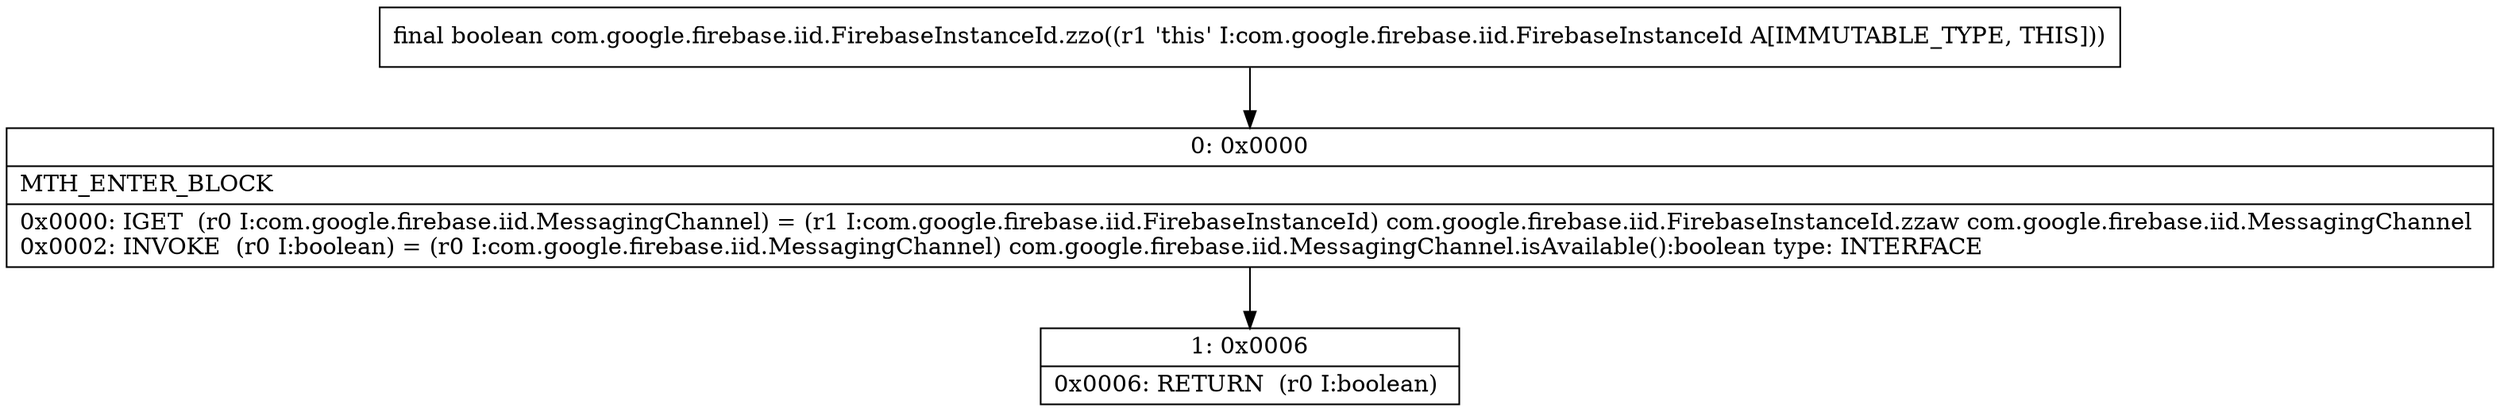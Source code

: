 digraph "CFG forcom.google.firebase.iid.FirebaseInstanceId.zzo()Z" {
Node_0 [shape=record,label="{0\:\ 0x0000|MTH_ENTER_BLOCK\l|0x0000: IGET  (r0 I:com.google.firebase.iid.MessagingChannel) = (r1 I:com.google.firebase.iid.FirebaseInstanceId) com.google.firebase.iid.FirebaseInstanceId.zzaw com.google.firebase.iid.MessagingChannel \l0x0002: INVOKE  (r0 I:boolean) = (r0 I:com.google.firebase.iid.MessagingChannel) com.google.firebase.iid.MessagingChannel.isAvailable():boolean type: INTERFACE \l}"];
Node_1 [shape=record,label="{1\:\ 0x0006|0x0006: RETURN  (r0 I:boolean) \l}"];
MethodNode[shape=record,label="{final boolean com.google.firebase.iid.FirebaseInstanceId.zzo((r1 'this' I:com.google.firebase.iid.FirebaseInstanceId A[IMMUTABLE_TYPE, THIS])) }"];
MethodNode -> Node_0;
Node_0 -> Node_1;
}

